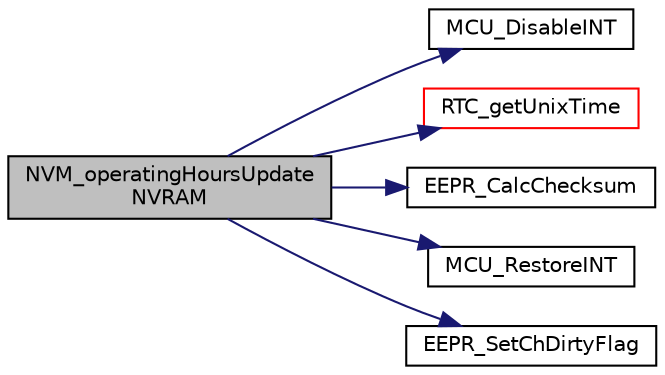 digraph "NVM_operatingHoursUpdateNVRAM"
{
  edge [fontname="Helvetica",fontsize="10",labelfontname="Helvetica",labelfontsize="10"];
  node [fontname="Helvetica",fontsize="10",shape=record];
  rankdir="LR";
  Node26 [label="NVM_operatingHoursUpdate\lNVRAM",height=0.2,width=0.4,color="black", fillcolor="grey75", style="filled", fontcolor="black"];
  Node26 -> Node27 [color="midnightblue",fontsize="10",style="solid",fontname="Helvetica"];
  Node27 [label="MCU_DisableINT",height=0.2,width=0.4,color="black", fillcolor="white", style="filled",URL="$mcu_8c.html#aa7a3020dbc1fb1110a8c41a2989f25b0",tooltip="disables interrupts and returns prior state (enabled or disabled) "];
  Node26 -> Node28 [color="midnightblue",fontsize="10",style="solid",fontname="Helvetica"];
  Node28 [label="RTC_getUnixTime",height=0.2,width=0.4,color="red", fillcolor="white", style="filled",URL="$rtc_8c.html#a0ad67615f5978667da4d8f3f6e79244e"];
  Node26 -> Node32 [color="midnightblue",fontsize="10",style="solid",fontname="Helvetica"];
  Node32 [label="EEPR_CalcChecksum",height=0.2,width=0.4,color="black", fillcolor="white", style="filled",URL="$eepr__cfg_8c.html#ab14595ae571d9012a9650b3e2da964a5"];
  Node26 -> Node33 [color="midnightblue",fontsize="10",style="solid",fontname="Helvetica"];
  Node33 [label="MCU_RestoreINT",height=0.2,width=0.4,color="black", fillcolor="white", style="filled",URL="$mcu_8c.html#a74382aca8f0a3c77df269579204ee9b1",tooltip="restores interrupts to given state (enable or disable) "];
  Node26 -> Node34 [color="midnightblue",fontsize="10",style="solid",fontname="Helvetica"];
  Node34 [label="EEPR_SetChDirtyFlag",height=0.2,width=0.4,color="black", fillcolor="white", style="filled",URL="$eepr__cfg_8c.html#a62ad4bbac7d8b92d7481346b31cf187d",tooltip="sets a dirty flag to indicate that the data of a channel have been changed "];
}
